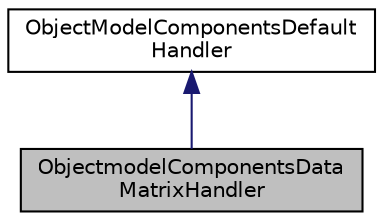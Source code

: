 digraph "ObjectmodelComponentsDataMatrixHandler"
{
 // LATEX_PDF_SIZE
  edge [fontname="Helvetica",fontsize="10",labelfontname="Helvetica",labelfontsize="10"];
  node [fontname="Helvetica",fontsize="10",shape=record];
  Node1 [label="ObjectmodelComponentsData\lMatrixHandler",height=0.2,width=0.4,color="black", fillcolor="grey75", style="filled", fontcolor="black",tooltip=" "];
  Node2 -> Node1 [dir="back",color="midnightblue",fontsize="10",style="solid",fontname="Helvetica"];
  Node2 [label="ObjectModelComponentsDefault\lHandler",height=0.2,width=0.4,color="black", fillcolor="white", style="filled",URL="$classObjectModelComponentsDefaultHandler.html",tooltip=" "];
}
